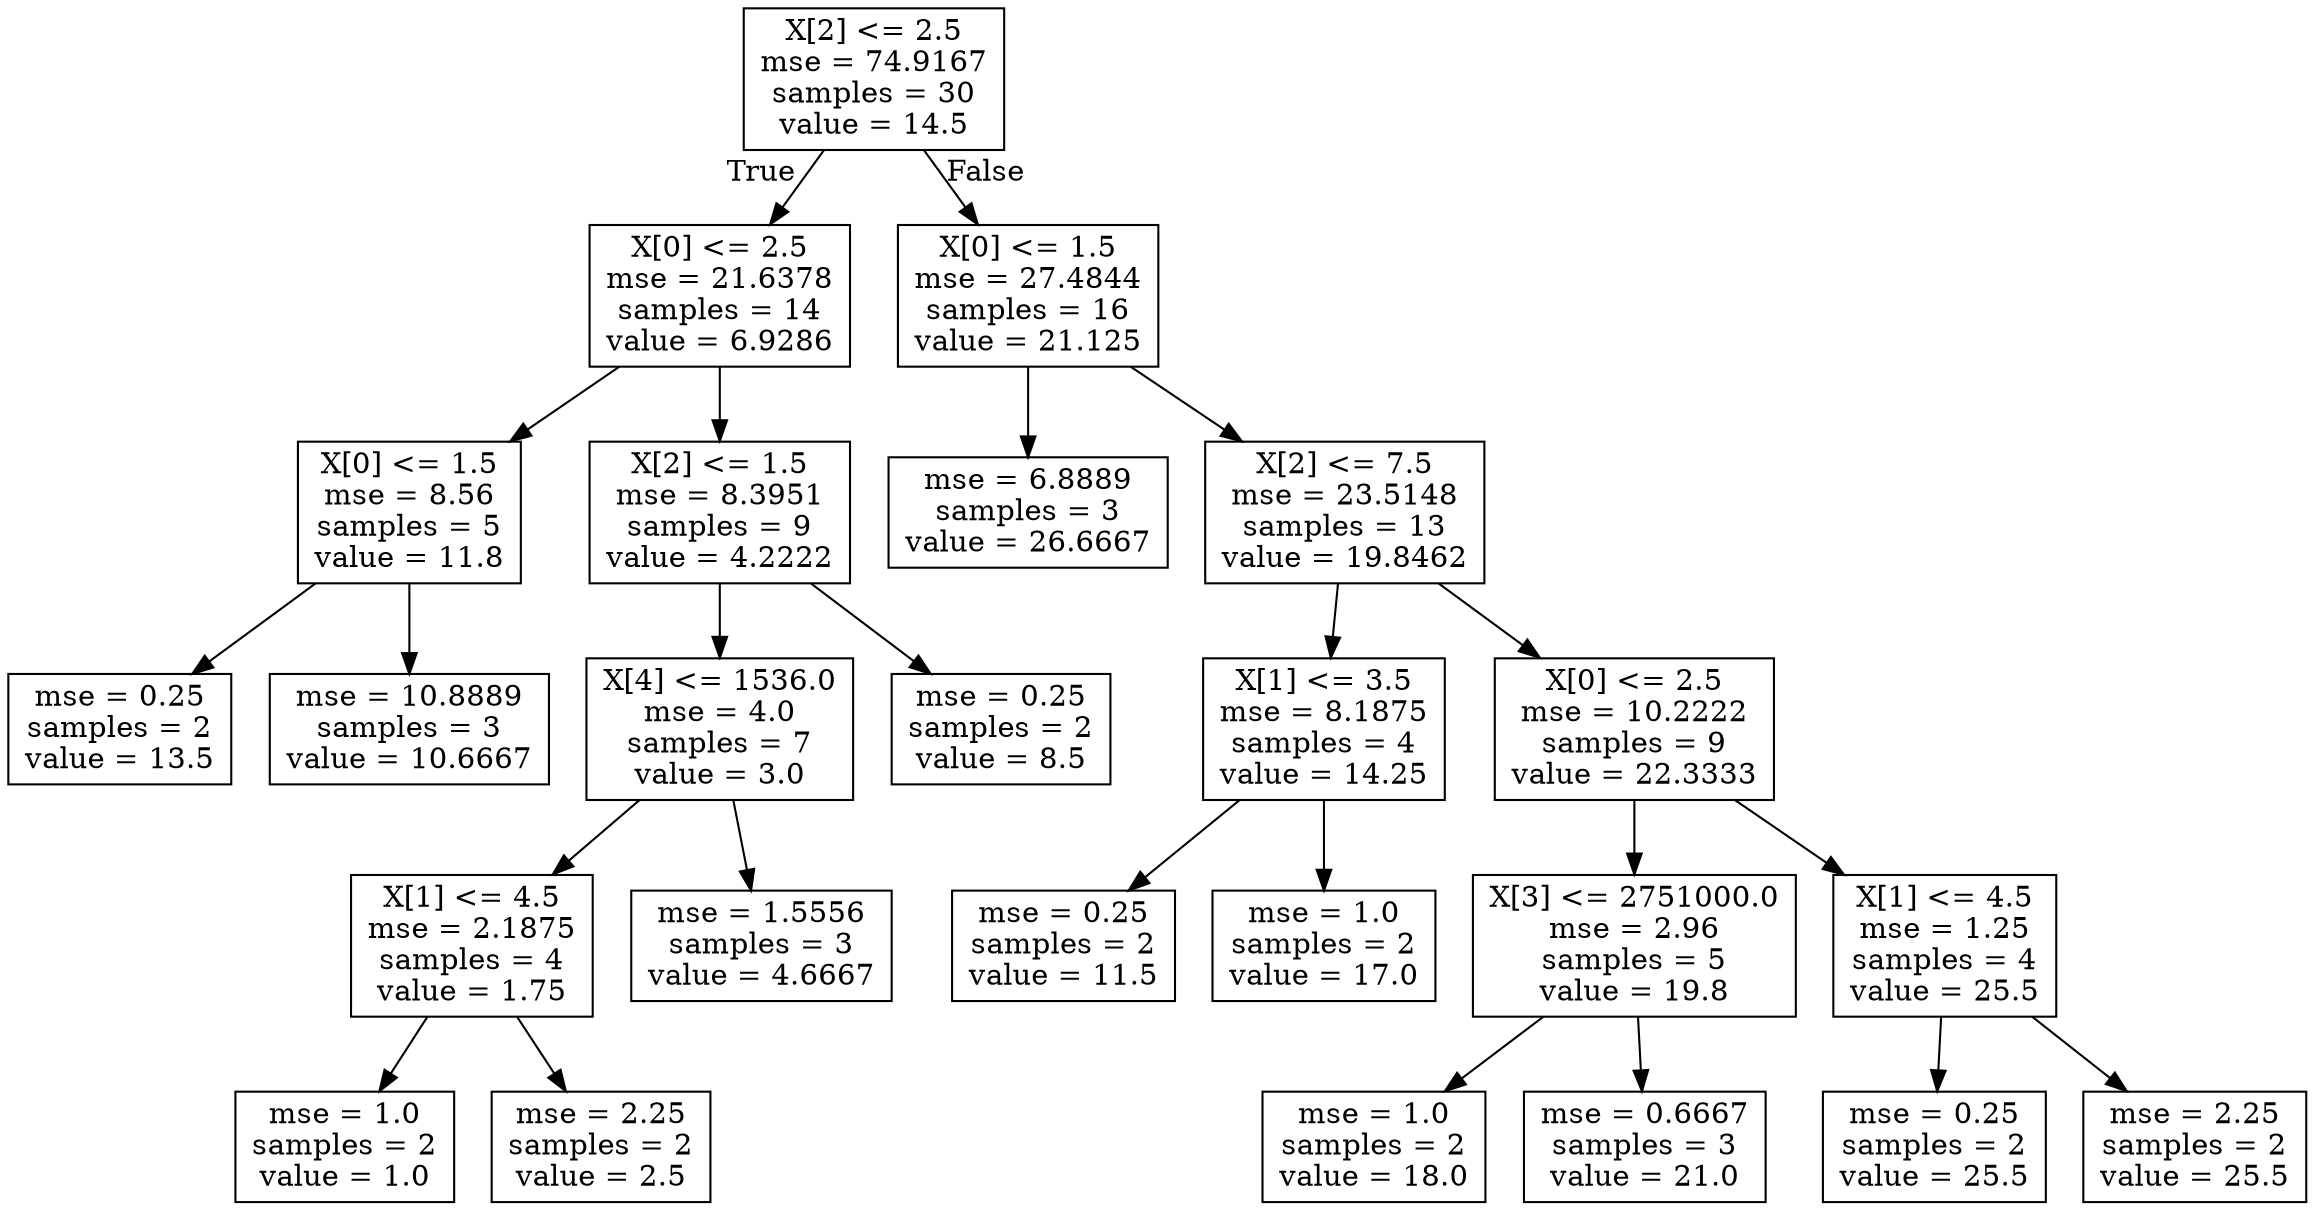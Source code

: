digraph Tree {
node [shape=box] ;
0 [label="X[2] <= 2.5\nmse = 74.9167\nsamples = 30\nvalue = 14.5"] ;
1 [label="X[0] <= 2.5\nmse = 21.6378\nsamples = 14\nvalue = 6.9286"] ;
0 -> 1 [labeldistance=2.5, labelangle=45, headlabel="True"] ;
2 [label="X[0] <= 1.5\nmse = 8.56\nsamples = 5\nvalue = 11.8"] ;
1 -> 2 ;
3 [label="mse = 0.25\nsamples = 2\nvalue = 13.5"] ;
2 -> 3 ;
4 [label="mse = 10.8889\nsamples = 3\nvalue = 10.6667"] ;
2 -> 4 ;
5 [label="X[2] <= 1.5\nmse = 8.3951\nsamples = 9\nvalue = 4.2222"] ;
1 -> 5 ;
6 [label="X[4] <= 1536.0\nmse = 4.0\nsamples = 7\nvalue = 3.0"] ;
5 -> 6 ;
7 [label="X[1] <= 4.5\nmse = 2.1875\nsamples = 4\nvalue = 1.75"] ;
6 -> 7 ;
8 [label="mse = 1.0\nsamples = 2\nvalue = 1.0"] ;
7 -> 8 ;
9 [label="mse = 2.25\nsamples = 2\nvalue = 2.5"] ;
7 -> 9 ;
10 [label="mse = 1.5556\nsamples = 3\nvalue = 4.6667"] ;
6 -> 10 ;
11 [label="mse = 0.25\nsamples = 2\nvalue = 8.5"] ;
5 -> 11 ;
12 [label="X[0] <= 1.5\nmse = 27.4844\nsamples = 16\nvalue = 21.125"] ;
0 -> 12 [labeldistance=2.5, labelangle=-45, headlabel="False"] ;
13 [label="mse = 6.8889\nsamples = 3\nvalue = 26.6667"] ;
12 -> 13 ;
14 [label="X[2] <= 7.5\nmse = 23.5148\nsamples = 13\nvalue = 19.8462"] ;
12 -> 14 ;
15 [label="X[1] <= 3.5\nmse = 8.1875\nsamples = 4\nvalue = 14.25"] ;
14 -> 15 ;
16 [label="mse = 0.25\nsamples = 2\nvalue = 11.5"] ;
15 -> 16 ;
17 [label="mse = 1.0\nsamples = 2\nvalue = 17.0"] ;
15 -> 17 ;
18 [label="X[0] <= 2.5\nmse = 10.2222\nsamples = 9\nvalue = 22.3333"] ;
14 -> 18 ;
19 [label="X[3] <= 2751000.0\nmse = 2.96\nsamples = 5\nvalue = 19.8"] ;
18 -> 19 ;
20 [label="mse = 1.0\nsamples = 2\nvalue = 18.0"] ;
19 -> 20 ;
21 [label="mse = 0.6667\nsamples = 3\nvalue = 21.0"] ;
19 -> 21 ;
22 [label="X[1] <= 4.5\nmse = 1.25\nsamples = 4\nvalue = 25.5"] ;
18 -> 22 ;
23 [label="mse = 0.25\nsamples = 2\nvalue = 25.5"] ;
22 -> 23 ;
24 [label="mse = 2.25\nsamples = 2\nvalue = 25.5"] ;
22 -> 24 ;
}